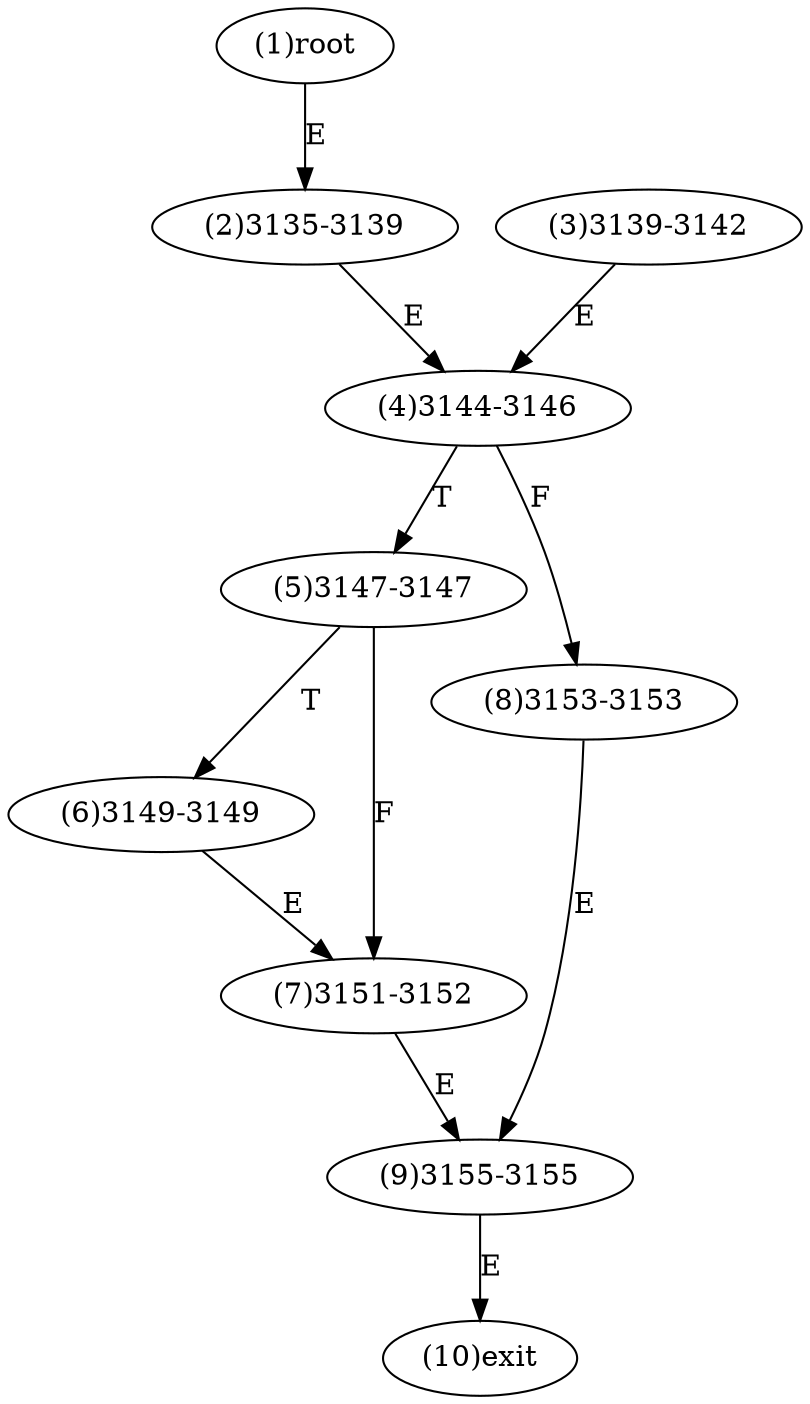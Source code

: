 digraph "" { 
1[ label="(1)root"];
2[ label="(2)3135-3139"];
3[ label="(3)3139-3142"];
4[ label="(4)3144-3146"];
5[ label="(5)3147-3147"];
6[ label="(6)3149-3149"];
7[ label="(7)3151-3152"];
8[ label="(8)3153-3153"];
9[ label="(9)3155-3155"];
10[ label="(10)exit"];
1->2[ label="E"];
2->4[ label="E"];
3->4[ label="E"];
4->8[ label="F"];
4->5[ label="T"];
5->7[ label="F"];
5->6[ label="T"];
6->7[ label="E"];
7->9[ label="E"];
8->9[ label="E"];
9->10[ label="E"];
}